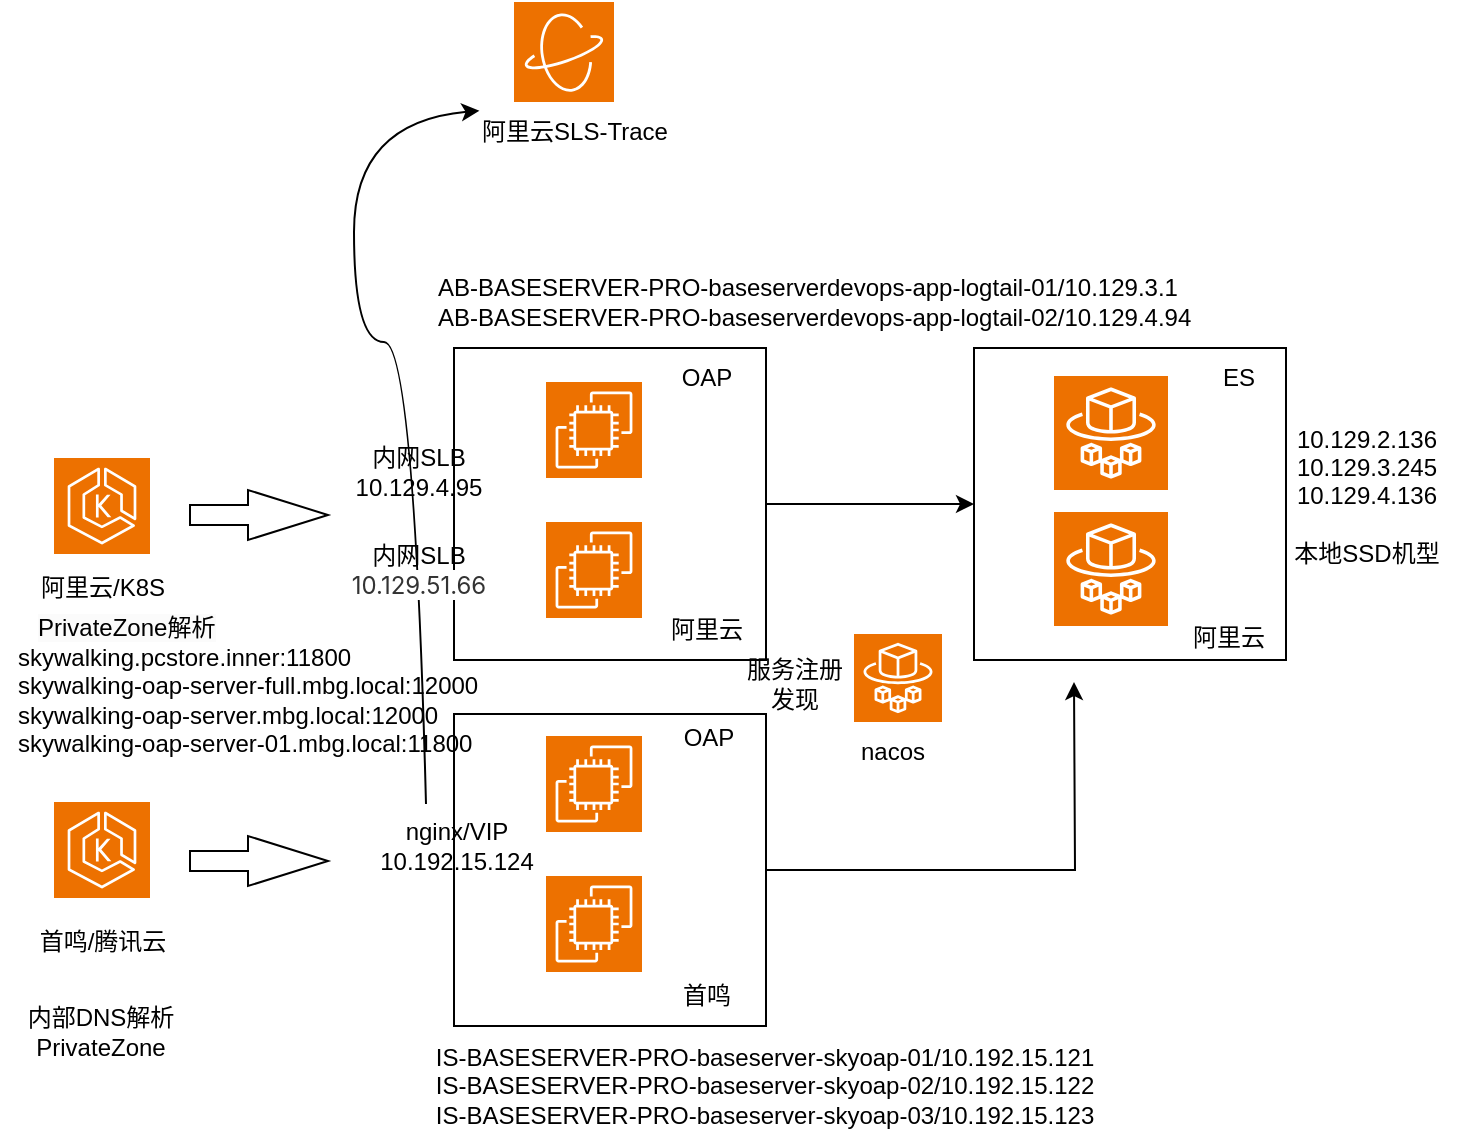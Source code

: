 <mxfile version="24.8.3">
  <diagram name="第 1 页" id="O42NIhkBScgGDPhB41Gq">
    <mxGraphModel dx="1034" dy="1615" grid="1" gridSize="10" guides="1" tooltips="1" connect="1" arrows="1" fold="1" page="1" pageScale="1" pageWidth="827" pageHeight="1169" math="0" shadow="0">
      <root>
        <mxCell id="0" />
        <mxCell id="1" parent="0" />
        <mxCell id="NdqXzfaXaWQmqgASauXe-43" value="" style="curved=1;endArrow=classic;html=1;rounded=0;entryX=0.106;entryY=0.144;entryDx=0;entryDy=0;entryPerimeter=0;exitX=0.35;exitY=-0.025;exitDx=0;exitDy=0;exitPerimeter=0;" parent="1" source="NdqXzfaXaWQmqgASauXe-18" target="NdqXzfaXaWQmqgASauXe-42" edge="1">
          <mxGeometry width="50" height="50" relative="1" as="geometry">
            <mxPoint x="266" y="187" as="sourcePoint" />
            <mxPoint x="290" y="40" as="targetPoint" />
            <Array as="points">
              <mxPoint x="270" y="120" />
              <mxPoint x="240" y="120" />
              <mxPoint x="240" y="10" />
            </Array>
          </mxGeometry>
        </mxCell>
        <mxCell id="NdqXzfaXaWQmqgASauXe-12" value="" style="whiteSpace=wrap;html=1;aspect=fixed;" parent="1" vertex="1">
          <mxGeometry x="550" y="123" width="156" height="156" as="geometry" />
        </mxCell>
        <mxCell id="NdqXzfaXaWQmqgASauXe-4" value="" style="whiteSpace=wrap;html=1;aspect=fixed;" parent="1" vertex="1">
          <mxGeometry x="290" y="123" width="156" height="156" as="geometry" />
        </mxCell>
        <mxCell id="NdqXzfaXaWQmqgASauXe-1" value="" style="sketch=0;points=[[0,0,0],[0.25,0,0],[0.5,0,0],[0.75,0,0],[1,0,0],[0,1,0],[0.25,1,0],[0.5,1,0],[0.75,1,0],[1,1,0],[0,0.25,0],[0,0.5,0],[0,0.75,0],[1,0.25,0],[1,0.5,0],[1,0.75,0]];outlineConnect=0;fontColor=#232F3E;fillColor=#ED7100;strokeColor=#ffffff;dashed=0;verticalLabelPosition=bottom;verticalAlign=top;align=center;html=1;fontSize=12;fontStyle=0;aspect=fixed;shape=mxgraph.aws4.resourceIcon;resIcon=mxgraph.aws4.ec2;" parent="1" vertex="1">
          <mxGeometry x="336" y="140" width="48" height="48" as="geometry" />
        </mxCell>
        <mxCell id="NdqXzfaXaWQmqgASauXe-2" value="" style="sketch=0;points=[[0,0,0],[0.25,0,0],[0.5,0,0],[0.75,0,0],[1,0,0],[0,1,0],[0.25,1,0],[0.5,1,0],[0.75,1,0],[1,1,0],[0,0.25,0],[0,0.5,0],[0,0.75,0],[1,0.25,0],[1,0.5,0],[1,0.75,0]];outlineConnect=0;fontColor=#232F3E;fillColor=#ED7100;strokeColor=#ffffff;dashed=0;verticalLabelPosition=bottom;verticalAlign=top;align=center;html=1;fontSize=12;fontStyle=0;aspect=fixed;shape=mxgraph.aws4.resourceIcon;resIcon=mxgraph.aws4.ec2;" parent="1" vertex="1">
          <mxGeometry x="336" y="210" width="48" height="48" as="geometry" />
        </mxCell>
        <mxCell id="NdqXzfaXaWQmqgASauXe-27" style="edgeStyle=orthogonalEdgeStyle;rounded=0;orthogonalLoop=1;jettySize=auto;html=1;exitX=1;exitY=0.5;exitDx=0;exitDy=0;" parent="1" source="NdqXzfaXaWQmqgASauXe-5" edge="1">
          <mxGeometry relative="1" as="geometry">
            <mxPoint x="600" y="290" as="targetPoint" />
          </mxGeometry>
        </mxCell>
        <mxCell id="NdqXzfaXaWQmqgASauXe-5" value="" style="whiteSpace=wrap;html=1;aspect=fixed;" parent="1" vertex="1">
          <mxGeometry x="290" y="306" width="156" height="156" as="geometry" />
        </mxCell>
        <mxCell id="NdqXzfaXaWQmqgASauXe-6" value="" style="sketch=0;points=[[0,0,0],[0.25,0,0],[0.5,0,0],[0.75,0,0],[1,0,0],[0,1,0],[0.25,1,0],[0.5,1,0],[0.75,1,0],[1,1,0],[0,0.25,0],[0,0.5,0],[0,0.75,0],[1,0.25,0],[1,0.5,0],[1,0.75,0]];outlineConnect=0;fontColor=#232F3E;fillColor=#ED7100;strokeColor=#ffffff;dashed=0;verticalLabelPosition=bottom;verticalAlign=top;align=center;html=1;fontSize=12;fontStyle=0;aspect=fixed;shape=mxgraph.aws4.resourceIcon;resIcon=mxgraph.aws4.ec2;" parent="1" vertex="1">
          <mxGeometry x="336" y="317" width="48" height="48" as="geometry" />
        </mxCell>
        <mxCell id="NdqXzfaXaWQmqgASauXe-7" value="" style="sketch=0;points=[[0,0,0],[0.25,0,0],[0.5,0,0],[0.75,0,0],[1,0,0],[0,1,0],[0.25,1,0],[0.5,1,0],[0.75,1,0],[1,1,0],[0,0.25,0],[0,0.5,0],[0,0.75,0],[1,0.25,0],[1,0.5,0],[1,0.75,0]];outlineConnect=0;fontColor=#232F3E;fillColor=#ED7100;strokeColor=#ffffff;dashed=0;verticalLabelPosition=bottom;verticalAlign=top;align=center;html=1;fontSize=12;fontStyle=0;aspect=fixed;shape=mxgraph.aws4.resourceIcon;resIcon=mxgraph.aws4.ec2;" parent="1" vertex="1">
          <mxGeometry x="336" y="387" width="48" height="48" as="geometry" />
        </mxCell>
        <mxCell id="NdqXzfaXaWQmqgASauXe-8" value="阿里云" style="text;html=1;align=center;verticalAlign=middle;resizable=0;points=[];autosize=1;strokeColor=none;fillColor=none;" parent="1" vertex="1">
          <mxGeometry x="386" y="249" width="60" height="30" as="geometry" />
        </mxCell>
        <mxCell id="NdqXzfaXaWQmqgASauXe-9" value="首鸣" style="text;html=1;align=center;verticalAlign=middle;resizable=0;points=[];autosize=1;strokeColor=none;fillColor=none;" parent="1" vertex="1">
          <mxGeometry x="391" y="432" width="50" height="30" as="geometry" />
        </mxCell>
        <mxCell id="NdqXzfaXaWQmqgASauXe-10" value="" style="sketch=0;points=[[0,0,0],[0.25,0,0],[0.5,0,0],[0.75,0,0],[1,0,0],[0,1,0],[0.25,1,0],[0.5,1,0],[0.75,1,0],[1,1,0],[0,0.25,0],[0,0.5,0],[0,0.75,0],[1,0.25,0],[1,0.5,0],[1,0.75,0]];outlineConnect=0;fontColor=#232F3E;fillColor=#ED7100;strokeColor=#ffffff;dashed=0;verticalLabelPosition=bottom;verticalAlign=top;align=center;html=1;fontSize=12;fontStyle=0;aspect=fixed;shape=mxgraph.aws4.resourceIcon;resIcon=mxgraph.aws4.fargate;" parent="1" vertex="1">
          <mxGeometry x="590" y="137" width="57" height="57" as="geometry" />
        </mxCell>
        <mxCell id="NdqXzfaXaWQmqgASauXe-11" value="" style="sketch=0;points=[[0,0,0],[0.25,0,0],[0.5,0,0],[0.75,0,0],[1,0,0],[0,1,0],[0.25,1,0],[0.5,1,0],[0.75,1,0],[1,1,0],[0,0.25,0],[0,0.5,0],[0,0.75,0],[1,0.25,0],[1,0.5,0],[1,0.75,0]];outlineConnect=0;fontColor=#232F3E;fillColor=#ED7100;strokeColor=#ffffff;dashed=0;verticalLabelPosition=bottom;verticalAlign=top;align=center;html=1;fontSize=12;fontStyle=0;aspect=fixed;shape=mxgraph.aws4.resourceIcon;resIcon=mxgraph.aws4.fargate;" parent="1" vertex="1">
          <mxGeometry x="590" y="205" width="57" height="57" as="geometry" />
        </mxCell>
        <mxCell id="NdqXzfaXaWQmqgASauXe-13" value="阿里云" style="text;html=1;align=center;verticalAlign=middle;resizable=0;points=[];autosize=1;strokeColor=none;fillColor=none;" parent="1" vertex="1">
          <mxGeometry x="647" y="253" width="60" height="30" as="geometry" />
        </mxCell>
        <mxCell id="NdqXzfaXaWQmqgASauXe-14" value="" style="sketch=0;points=[[0,0,0],[0.25,0,0],[0.5,0,0],[0.75,0,0],[1,0,0],[0,1,0],[0.25,1,0],[0.5,1,0],[0.75,1,0],[1,1,0],[0,0.25,0],[0,0.5,0],[0,0.75,0],[1,0.25,0],[1,0.5,0],[1,0.75,0]];outlineConnect=0;fontColor=#232F3E;fillColor=#ED7100;strokeColor=#ffffff;dashed=0;verticalLabelPosition=bottom;verticalAlign=top;align=center;html=1;fontSize=12;fontStyle=0;aspect=fixed;shape=mxgraph.aws4.resourceIcon;resIcon=mxgraph.aws4.eks;" parent="1" vertex="1">
          <mxGeometry x="90" y="178" width="48" height="48" as="geometry" />
        </mxCell>
        <mxCell id="NdqXzfaXaWQmqgASauXe-15" value="" style="sketch=0;points=[[0,0,0],[0.25,0,0],[0.5,0,0],[0.75,0,0],[1,0,0],[0,1,0],[0.25,1,0],[0.5,1,0],[0.75,1,0],[1,1,0],[0,0.25,0],[0,0.5,0],[0,0.75,0],[1,0.25,0],[1,0.5,0],[1,0.75,0]];outlineConnect=0;fontColor=#232F3E;fillColor=#ED7100;strokeColor=#ffffff;dashed=0;verticalLabelPosition=bottom;verticalAlign=top;align=center;html=1;fontSize=12;fontStyle=0;aspect=fixed;shape=mxgraph.aws4.resourceIcon;resIcon=mxgraph.aws4.eks;" parent="1" vertex="1">
          <mxGeometry x="90" y="350" width="48" height="48" as="geometry" />
        </mxCell>
        <mxCell id="NdqXzfaXaWQmqgASauXe-16" value="阿里云/K8S" style="text;html=1;align=center;verticalAlign=middle;resizable=0;points=[];autosize=1;strokeColor=none;fillColor=none;" parent="1" vertex="1">
          <mxGeometry x="69" y="228" width="90" height="30" as="geometry" />
        </mxCell>
        <mxCell id="NdqXzfaXaWQmqgASauXe-17" value="首鸣/腾讯云" style="text;html=1;align=center;verticalAlign=middle;resizable=0;points=[];autosize=1;strokeColor=none;fillColor=none;" parent="1" vertex="1">
          <mxGeometry x="69" y="405" width="90" height="30" as="geometry" />
        </mxCell>
        <mxCell id="NdqXzfaXaWQmqgASauXe-18" value="nginx/VIP&lt;div&gt;10.192.15.124&lt;/div&gt;" style="text;html=1;align=center;verticalAlign=middle;resizable=0;points=[];autosize=1;strokeColor=none;fillColor=none;" parent="1" vertex="1">
          <mxGeometry x="241" y="352" width="100" height="40" as="geometry" />
        </mxCell>
        <mxCell id="NdqXzfaXaWQmqgASauXe-19" value="OAP" style="text;html=1;align=center;verticalAlign=middle;resizable=0;points=[];autosize=1;strokeColor=none;fillColor=none;" parent="1" vertex="1">
          <mxGeometry x="392" y="303" width="50" height="30" as="geometry" />
        </mxCell>
        <mxCell id="NdqXzfaXaWQmqgASauXe-20" value="OAP" style="text;html=1;align=center;verticalAlign=middle;resizable=0;points=[];autosize=1;strokeColor=none;fillColor=none;" parent="1" vertex="1">
          <mxGeometry x="391" y="123" width="50" height="30" as="geometry" />
        </mxCell>
        <mxCell id="NdqXzfaXaWQmqgASauXe-21" value="ES" style="text;html=1;align=center;verticalAlign=middle;resizable=0;points=[];autosize=1;strokeColor=none;fillColor=none;" parent="1" vertex="1">
          <mxGeometry x="662" y="123" width="40" height="30" as="geometry" />
        </mxCell>
        <mxCell id="NdqXzfaXaWQmqgASauXe-22" value="IS-BASESERVER-PRO-baseserver-skyoap-01/10.192.15.121&lt;br&gt;IS-BASESERVER-PRO-baseserver-skyoap-02/10.192.15.122&lt;br&gt;IS-BASESERVER-PRO-baseserver-skyoap-03/10.192.15.123" style="text;html=1;align=center;verticalAlign=middle;resizable=0;points=[];autosize=1;strokeColor=none;fillColor=none;" parent="1" vertex="1">
          <mxGeometry x="270" y="462" width="350" height="60" as="geometry" />
        </mxCell>
        <mxCell id="NdqXzfaXaWQmqgASauXe-23" value="AB-BASESERVER-PRO-baseserverdevops-app-logtail-01/10.129.3.1&lt;div&gt;AB-BASESERVER-PRO-baseserverdevops-app-logtail-02/10.129.4.94&lt;/div&gt;" style="text;html=1;align=left;verticalAlign=middle;resizable=0;points=[];autosize=1;strokeColor=none;fillColor=none;" parent="1" vertex="1">
          <mxGeometry x="280" y="80" width="400" height="40" as="geometry" />
        </mxCell>
        <mxCell id="NdqXzfaXaWQmqgASauXe-24" value="内网SLB&lt;div&gt;10.129.4.95&lt;/div&gt;" style="text;html=1;align=center;verticalAlign=middle;resizable=0;points=[];autosize=1;strokeColor=none;fillColor=none;" parent="1" vertex="1">
          <mxGeometry x="227" y="165" width="90" height="40" as="geometry" />
        </mxCell>
        <mxCell id="NdqXzfaXaWQmqgASauXe-25" value="" style="endArrow=classic;html=1;rounded=0;entryX=0;entryY=0.5;entryDx=0;entryDy=0;exitX=1;exitY=0.5;exitDx=0;exitDy=0;" parent="1" source="NdqXzfaXaWQmqgASauXe-4" target="NdqXzfaXaWQmqgASauXe-12" edge="1">
          <mxGeometry width="50" height="50" relative="1" as="geometry">
            <mxPoint x="380" y="320" as="sourcePoint" />
            <mxPoint x="430" y="270" as="targetPoint" />
          </mxGeometry>
        </mxCell>
        <mxCell id="NdqXzfaXaWQmqgASauXe-28" value="" style="html=1;shadow=0;dashed=0;align=center;verticalAlign=middle;shape=mxgraph.arrows2.arrow;dy=0.6;dx=40;notch=0;" parent="1" vertex="1">
          <mxGeometry x="158" y="194" width="69" height="25" as="geometry" />
        </mxCell>
        <mxCell id="NdqXzfaXaWQmqgASauXe-29" value="" style="html=1;shadow=0;dashed=0;align=center;verticalAlign=middle;shape=mxgraph.arrows2.arrow;dy=0.6;dx=40;notch=0;" parent="1" vertex="1">
          <mxGeometry x="158" y="367" width="69" height="25" as="geometry" />
        </mxCell>
        <mxCell id="NdqXzfaXaWQmqgASauXe-30" value="10.129.2.136&lt;div&gt;10.129.3.245&lt;/div&gt;&lt;div&gt;10.129.4.136&lt;/div&gt;&lt;div&gt;&lt;br&gt;&lt;/div&gt;&lt;div&gt;本地SSD机型&lt;/div&gt;" style="text;html=1;align=center;verticalAlign=middle;resizable=0;points=[];autosize=1;strokeColor=none;fillColor=none;" parent="1" vertex="1">
          <mxGeometry x="696" y="152" width="100" height="90" as="geometry" />
        </mxCell>
        <mxCell id="NdqXzfaXaWQmqgASauXe-31" value="内部DNS解析&lt;br&gt;PrivateZone" style="text;html=1;align=center;verticalAlign=middle;resizable=0;points=[];autosize=1;strokeColor=none;fillColor=none;" parent="1" vertex="1">
          <mxGeometry x="63" y="445" width="100" height="40" as="geometry" />
        </mxCell>
        <mxCell id="NdqXzfaXaWQmqgASauXe-32" value="&lt;div&gt;&lt;span data-teams=&quot;true&quot;&gt;&lt;span dir=&quot;ltr&quot; class=&quot;ui-provider a b c d e f g h i j k l m n o p q r s t u v w x y z ab ac ae af ag ah ai aj ak&quot;&gt;skywalking.pcstore.inner:11800&amp;nbsp;&lt;/span&gt;&lt;/span&gt;&lt;/div&gt;skywalking-oap-server-full.mbg.local:12000&lt;div&gt;skywalking-oap-server.mbg.local:12000&lt;/div&gt;&lt;div&gt;skywalking-oap-server-01.mbg.local:11800&lt;/div&gt;" style="text;html=1;align=left;verticalAlign=middle;resizable=0;points=[];autosize=1;strokeColor=none;fillColor=none;" parent="1" vertex="1">
          <mxGeometry x="70" y="264" width="250" height="70" as="geometry" />
        </mxCell>
        <mxCell id="NdqXzfaXaWQmqgASauXe-34" value="&lt;span style=&quot;color: rgb(0, 0, 0); font-family: Helvetica; font-size: 12px; font-style: normal; font-variant-ligatures: normal; font-variant-caps: normal; font-weight: 400; letter-spacing: normal; orphans: 2; text-align: center; text-indent: 0px; text-transform: none; widows: 2; word-spacing: 0px; -webkit-text-stroke-width: 0px; white-space: nowrap; background-color: rgb(251, 251, 251); text-decoration-thickness: initial; text-decoration-style: initial; text-decoration-color: initial; display: inline !important; float: none;&quot;&gt;PrivateZone解析&lt;/span&gt;" style="text;whiteSpace=wrap;html=1;" parent="1" vertex="1">
          <mxGeometry x="80" y="249" width="110" height="50" as="geometry" />
        </mxCell>
        <mxCell id="NdqXzfaXaWQmqgASauXe-37" value="" style="sketch=0;points=[[0,0,0],[0.25,0,0],[0.5,0,0],[0.75,0,0],[1,0,0],[0,1,0],[0.25,1,0],[0.5,1,0],[0.75,1,0],[1,1,0],[0,0.25,0],[0,0.5,0],[0,0.75,0],[1,0.25,0],[1,0.5,0],[1,0.75,0]];outlineConnect=0;fontColor=#232F3E;fillColor=#ED7100;strokeColor=#ffffff;dashed=0;verticalLabelPosition=bottom;verticalAlign=top;align=center;html=1;fontSize=12;fontStyle=0;aspect=fixed;shape=mxgraph.aws4.resourceIcon;resIcon=mxgraph.aws4.fargate;" parent="1" vertex="1">
          <mxGeometry x="490" y="266" width="44" height="44" as="geometry" />
        </mxCell>
        <mxCell id="NdqXzfaXaWQmqgASauXe-38" value="nacos" style="text;html=1;align=center;verticalAlign=middle;resizable=0;points=[];autosize=1;strokeColor=none;fillColor=none;" parent="1" vertex="1">
          <mxGeometry x="479" y="310" width="60" height="30" as="geometry" />
        </mxCell>
        <mxCell id="NdqXzfaXaWQmqgASauXe-39" value="服务注册&lt;div&gt;发现&lt;/div&gt;" style="text;html=1;align=center;verticalAlign=middle;resizable=0;points=[];autosize=1;strokeColor=none;fillColor=none;" parent="1" vertex="1">
          <mxGeometry x="425" y="271" width="70" height="40" as="geometry" />
        </mxCell>
        <mxCell id="NdqXzfaXaWQmqgASauXe-40" value="内网SLB&lt;div&gt;&lt;span style=&quot;color: rgb(51, 51, 51); font-family: -apple-system, BlinkMacSystemFont, &amp;quot;Segoe UI&amp;quot;, &amp;quot;PingFang SC&amp;quot;, &amp;quot;Hiragino Sans GB&amp;quot;, &amp;quot;Microsoft YaHei&amp;quot;, &amp;quot;Helvetica Neue&amp;quot;, Helvetica, Arial, sans-serif; text-align: start; white-space-collapse: preserve; background-color: rgb(255, 255, 255);&quot;&gt;10.129.51.66&lt;/span&gt;&lt;/div&gt;" style="text;html=1;align=center;verticalAlign=middle;resizable=0;points=[];autosize=1;strokeColor=none;fillColor=none;" parent="1" vertex="1">
          <mxGeometry x="227" y="213.5" width="90" height="40" as="geometry" />
        </mxCell>
        <mxCell id="NdqXzfaXaWQmqgASauXe-41" value="" style="sketch=0;points=[[0,0,0],[0.25,0,0],[0.5,0,0],[0.75,0,0],[1,0,0],[0,1,0],[0.25,1,0],[0.5,1,0],[0.75,1,0],[1,1,0],[0,0.25,0],[0,0.5,0],[0,0.75,0],[1,0.25,0],[1,0.5,0],[1,0.75,0]];outlineConnect=0;fontColor=#232F3E;fillColor=#ED7100;strokeColor=#ffffff;dashed=0;verticalLabelPosition=bottom;verticalAlign=top;align=center;html=1;fontSize=12;fontStyle=0;aspect=fixed;shape=mxgraph.aws4.resourceIcon;resIcon=mxgraph.aws4.nice_dcv;" parent="1" vertex="1">
          <mxGeometry x="320" y="-50" width="50" height="50" as="geometry" />
        </mxCell>
        <mxCell id="NdqXzfaXaWQmqgASauXe-42" value="阿里云SLS-Trace" style="text;html=1;align=center;verticalAlign=middle;resizable=0;points=[];autosize=1;strokeColor=none;fillColor=none;" parent="1" vertex="1">
          <mxGeometry x="290" width="120" height="30" as="geometry" />
        </mxCell>
      </root>
    </mxGraphModel>
  </diagram>
</mxfile>

